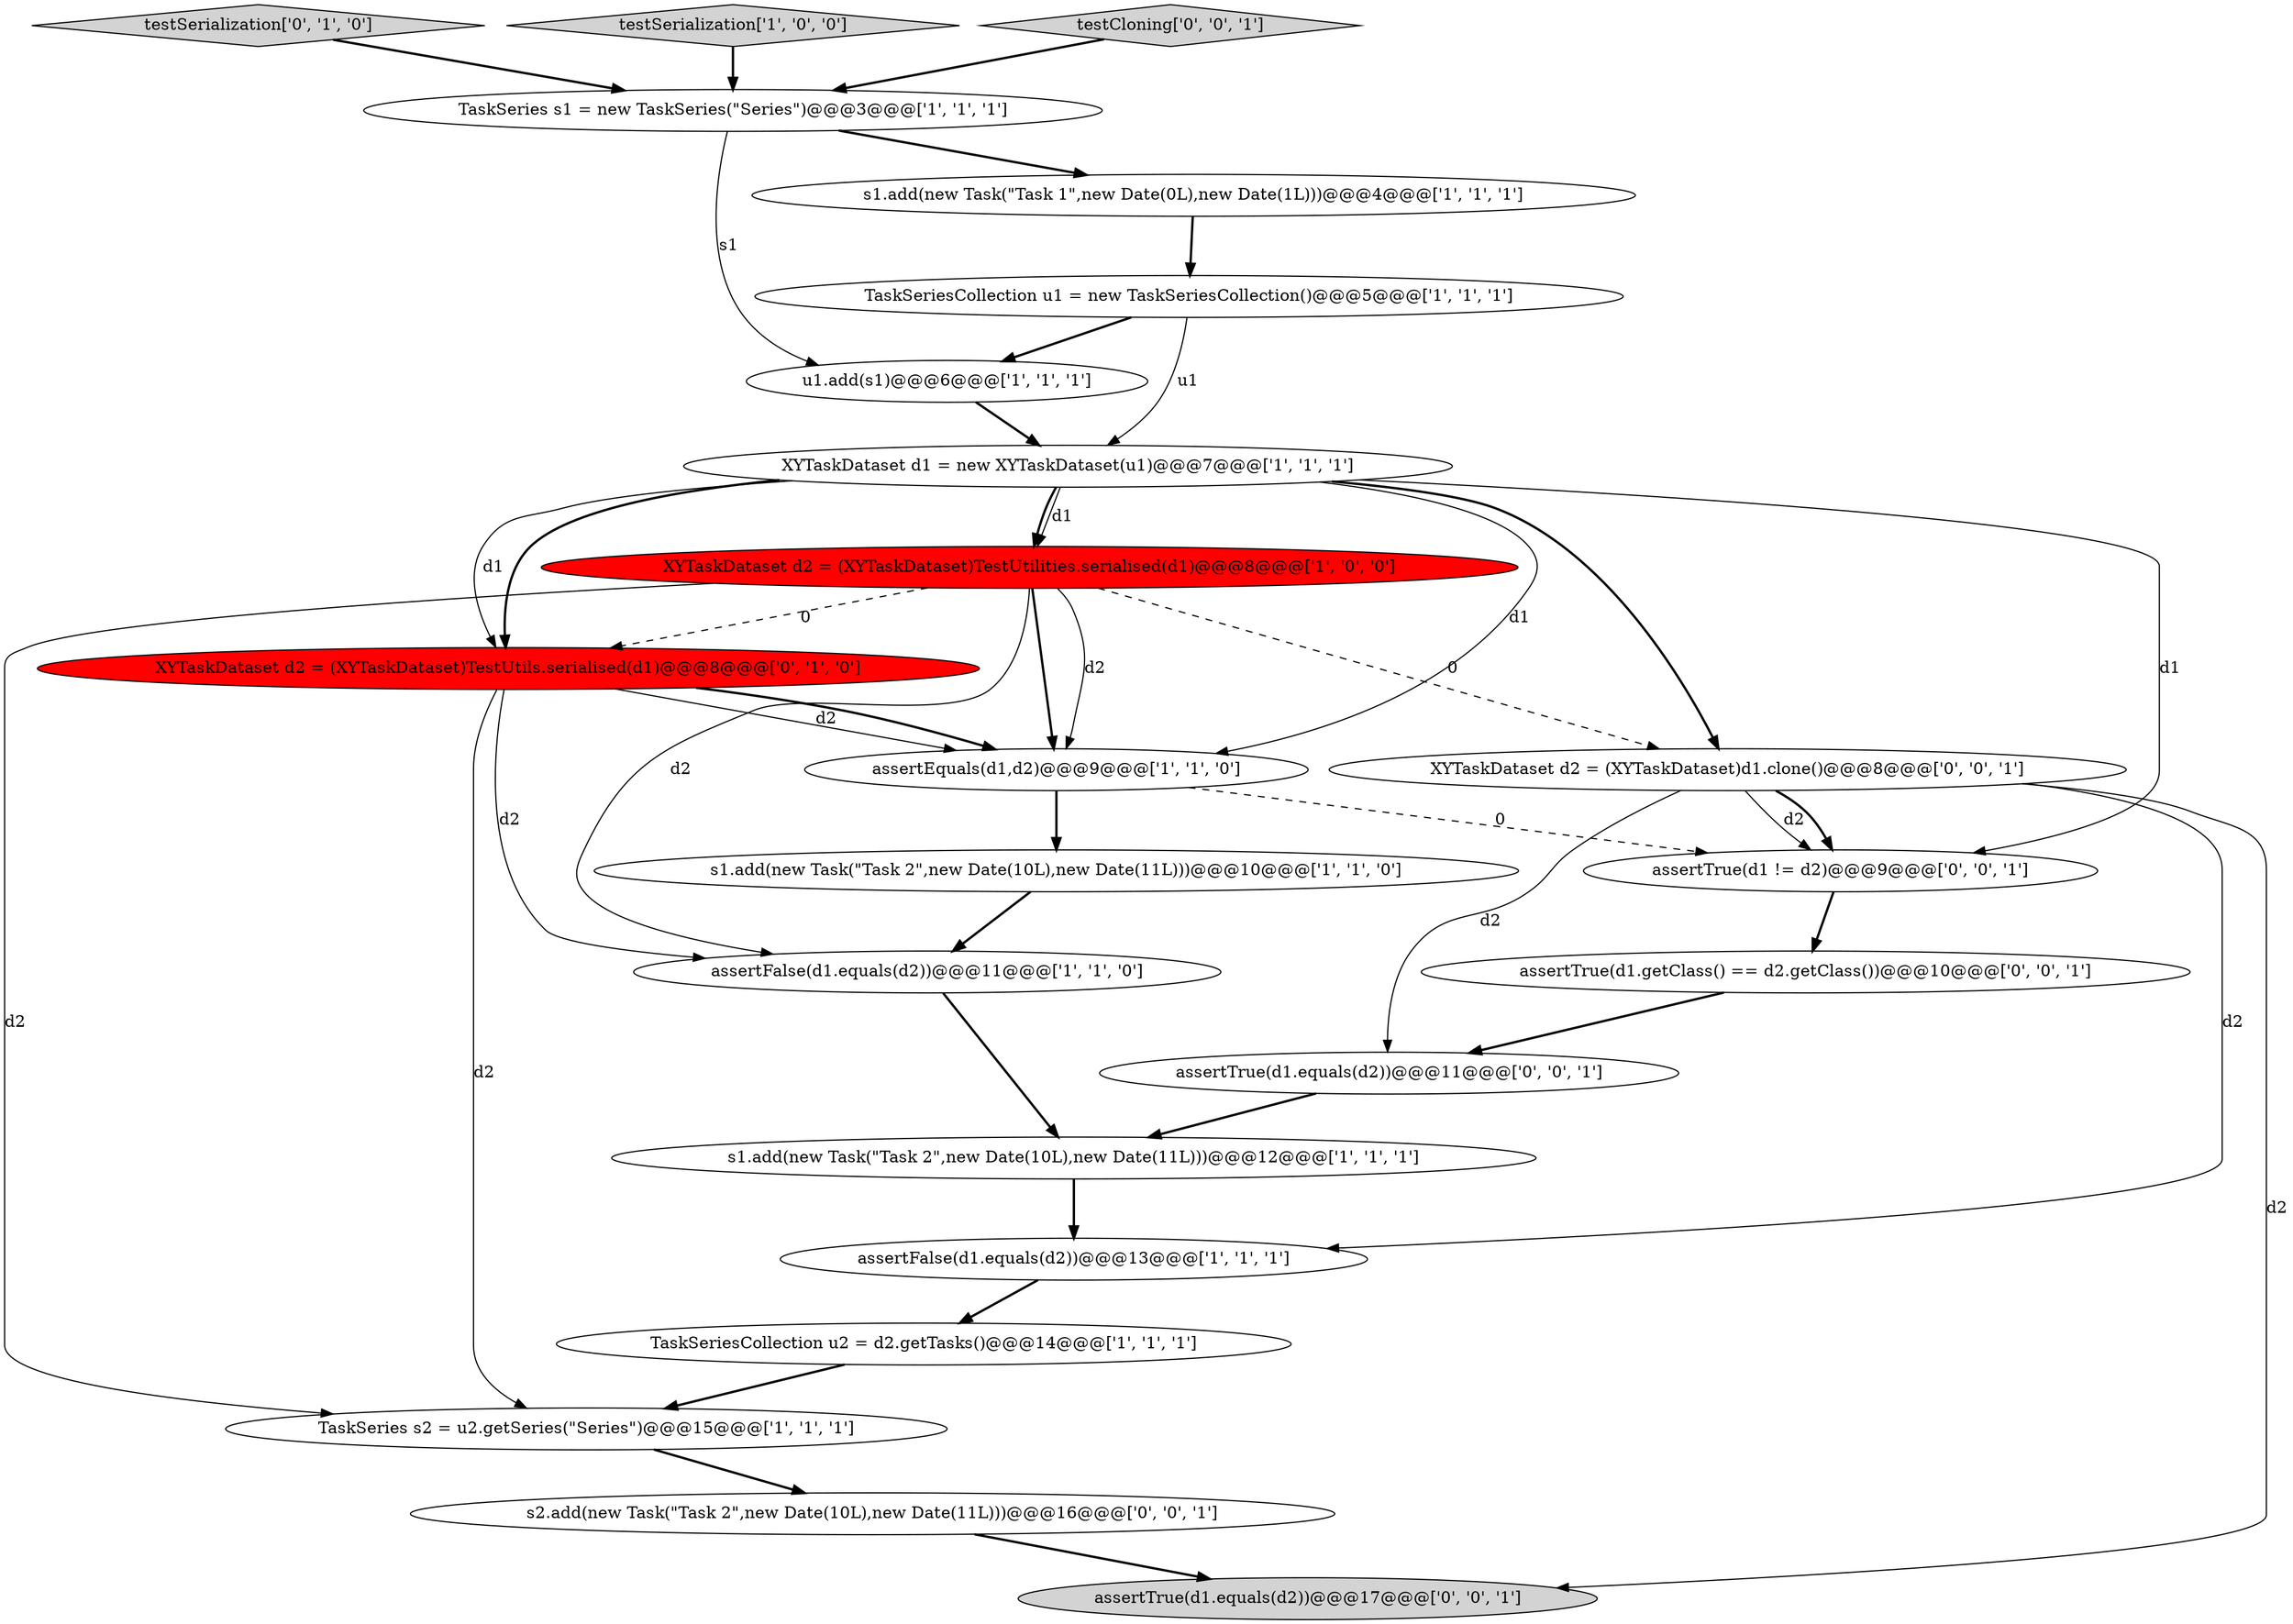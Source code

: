 digraph {
1 [style = filled, label = "assertEquals(d1,d2)@@@9@@@['1', '1', '0']", fillcolor = white, shape = ellipse image = "AAA0AAABBB1BBB"];
18 [style = filled, label = "assertTrue(d1.getClass() == d2.getClass())@@@10@@@['0', '0', '1']", fillcolor = white, shape = ellipse image = "AAA0AAABBB3BBB"];
8 [style = filled, label = "TaskSeries s2 = u2.getSeries(\"Series\")@@@15@@@['1', '1', '1']", fillcolor = white, shape = ellipse image = "AAA0AAABBB1BBB"];
4 [style = filled, label = "s1.add(new Task(\"Task 2\",new Date(10L),new Date(11L)))@@@12@@@['1', '1', '1']", fillcolor = white, shape = ellipse image = "AAA0AAABBB1BBB"];
5 [style = filled, label = "XYTaskDataset d2 = (XYTaskDataset)TestUtilities.serialised(d1)@@@8@@@['1', '0', '0']", fillcolor = red, shape = ellipse image = "AAA1AAABBB1BBB"];
2 [style = filled, label = "TaskSeries s1 = new TaskSeries(\"Series\")@@@3@@@['1', '1', '1']", fillcolor = white, shape = ellipse image = "AAA0AAABBB1BBB"];
7 [style = filled, label = "TaskSeriesCollection u2 = d2.getTasks()@@@14@@@['1', '1', '1']", fillcolor = white, shape = ellipse image = "AAA0AAABBB1BBB"];
14 [style = filled, label = "testSerialization['0', '1', '0']", fillcolor = lightgray, shape = diamond image = "AAA0AAABBB2BBB"];
3 [style = filled, label = "u1.add(s1)@@@6@@@['1', '1', '1']", fillcolor = white, shape = ellipse image = "AAA0AAABBB1BBB"];
12 [style = filled, label = "assertFalse(d1.equals(d2))@@@11@@@['1', '1', '0']", fillcolor = white, shape = ellipse image = "AAA0AAABBB1BBB"];
15 [style = filled, label = "XYTaskDataset d2 = (XYTaskDataset)TestUtils.serialised(d1)@@@8@@@['0', '1', '0']", fillcolor = red, shape = ellipse image = "AAA1AAABBB2BBB"];
13 [style = filled, label = "testSerialization['1', '0', '0']", fillcolor = lightgray, shape = diamond image = "AAA0AAABBB1BBB"];
22 [style = filled, label = "assertTrue(d1.equals(d2))@@@17@@@['0', '0', '1']", fillcolor = lightgray, shape = ellipse image = "AAA0AAABBB3BBB"];
17 [style = filled, label = "testCloning['0', '0', '1']", fillcolor = lightgray, shape = diamond image = "AAA0AAABBB3BBB"];
9 [style = filled, label = "s1.add(new Task(\"Task 1\",new Date(0L),new Date(1L)))@@@4@@@['1', '1', '1']", fillcolor = white, shape = ellipse image = "AAA0AAABBB1BBB"];
20 [style = filled, label = "assertTrue(d1.equals(d2))@@@11@@@['0', '0', '1']", fillcolor = white, shape = ellipse image = "AAA0AAABBB3BBB"];
10 [style = filled, label = "XYTaskDataset d1 = new XYTaskDataset(u1)@@@7@@@['1', '1', '1']", fillcolor = white, shape = ellipse image = "AAA0AAABBB1BBB"];
6 [style = filled, label = "TaskSeriesCollection u1 = new TaskSeriesCollection()@@@5@@@['1', '1', '1']", fillcolor = white, shape = ellipse image = "AAA0AAABBB1BBB"];
11 [style = filled, label = "s1.add(new Task(\"Task 2\",new Date(10L),new Date(11L)))@@@10@@@['1', '1', '0']", fillcolor = white, shape = ellipse image = "AAA0AAABBB1BBB"];
19 [style = filled, label = "XYTaskDataset d2 = (XYTaskDataset)d1.clone()@@@8@@@['0', '0', '1']", fillcolor = white, shape = ellipse image = "AAA0AAABBB3BBB"];
0 [style = filled, label = "assertFalse(d1.equals(d2))@@@13@@@['1', '1', '1']", fillcolor = white, shape = ellipse image = "AAA0AAABBB1BBB"];
21 [style = filled, label = "assertTrue(d1 != d2)@@@9@@@['0', '0', '1']", fillcolor = white, shape = ellipse image = "AAA0AAABBB3BBB"];
16 [style = filled, label = "s2.add(new Task(\"Task 2\",new Date(10L),new Date(11L)))@@@16@@@['0', '0', '1']", fillcolor = white, shape = ellipse image = "AAA0AAABBB3BBB"];
19->20 [style = solid, label="d2"];
6->3 [style = bold, label=""];
8->16 [style = bold, label=""];
10->15 [style = bold, label=""];
10->21 [style = solid, label="d1"];
10->19 [style = bold, label=""];
15->8 [style = solid, label="d2"];
15->1 [style = solid, label="d2"];
11->12 [style = bold, label=""];
5->1 [style = solid, label="d2"];
1->21 [style = dashed, label="0"];
2->9 [style = bold, label=""];
16->22 [style = bold, label=""];
7->8 [style = bold, label=""];
5->8 [style = solid, label="d2"];
19->0 [style = solid, label="d2"];
21->18 [style = bold, label=""];
19->22 [style = solid, label="d2"];
20->4 [style = bold, label=""];
1->11 [style = bold, label=""];
4->0 [style = bold, label=""];
9->6 [style = bold, label=""];
0->7 [style = bold, label=""];
3->10 [style = bold, label=""];
5->1 [style = bold, label=""];
18->20 [style = bold, label=""];
10->15 [style = solid, label="d1"];
10->5 [style = bold, label=""];
17->2 [style = bold, label=""];
12->4 [style = bold, label=""];
10->1 [style = solid, label="d1"];
2->3 [style = solid, label="s1"];
5->12 [style = solid, label="d2"];
6->10 [style = solid, label="u1"];
14->2 [style = bold, label=""];
10->5 [style = solid, label="d1"];
19->21 [style = solid, label="d2"];
5->15 [style = dashed, label="0"];
15->12 [style = solid, label="d2"];
5->19 [style = dashed, label="0"];
13->2 [style = bold, label=""];
15->1 [style = bold, label=""];
19->21 [style = bold, label=""];
}
